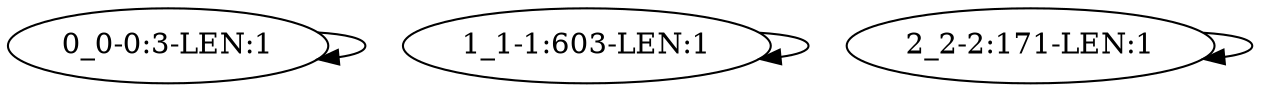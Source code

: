 digraph G {
    "0_0-0:3-LEN:1" -> "0_0-0:3-LEN:1";
    "1_1-1:603-LEN:1" -> "1_1-1:603-LEN:1";
    "2_2-2:171-LEN:1" -> "2_2-2:171-LEN:1";
}
